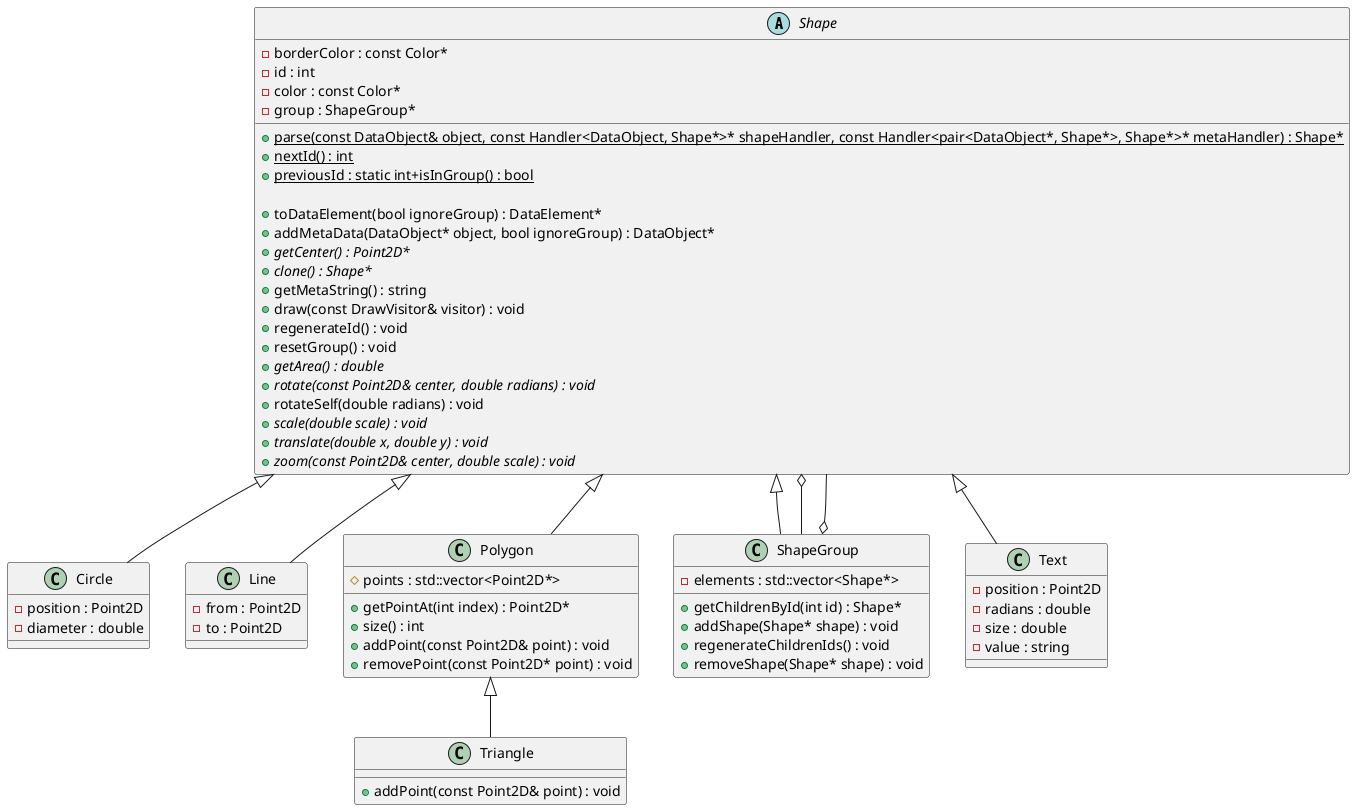 @startuml

abstract class Shape {
	-borderColor : const Color*
	-id : int
	-color : const Color*	
	-group : ShapeGroup*

	+{static} parse(const DataObject& object, const Handler<DataObject, Shape*>* shapeHandler, const Handler<pair<DataObject*, Shape*>, Shape*>* metaHandler) : Shape*
    +{static} nextId() : int
    +{static} previousId : static int+isInGroup() : bool

	+toDataElement(bool ignoreGroup) : DataElement*
	+addMetaData(DataObject* object, bool ignoreGroup) : DataObject*
	+{abstract} getCenter() : Point2D*
	+{abstract} clone() : Shape*
	+getMetaString() : string
	+draw(const DrawVisitor& visitor) : void
	+regenerateId() : void
	+resetGroup() : void
	+{abstract} getArea() : double
	+{abstract} rotate(const Point2D& center, double radians) : void
	+rotateSelf(double radians) : void
	+{abstract} scale(double scale) : void
	+{abstract} translate(double x, double y) : void
	+{abstract} zoom(const Point2D& center, double scale) : void
}

/' Objects '/

class Circle {
	-position : Point2D
	-diameter : double
}


class Line {
	-from : Point2D
	-to : Point2D
}


class Polygon {
	#points : std::vector<Point2D*>

	+getPointAt(int index) : Point2D*
	+size() : int
	+addPoint(const Point2D& point) : void
	+removePoint(const Point2D* point) : void
}


class ShapeGroup {
	-elements : std::vector<Shape*>

	+getChildrenById(int id) : Shape*
	+addShape(Shape* shape) : void
	+regenerateChildrenIds() : void
	+removeShape(Shape* shape) : void
}


class Text {
	-position : Point2D
	-radians : double
	-size : double
	-value : string
}


class Triangle {
	+addPoint(const Point2D& point) : void
}





/' Inheritance relationships '/

.Polygon <|-- .Triangle


.Shape <|-- .Circle


.Shape <|-- .Line


.Shape <|-- .Polygon


.Shape <|-- .ShapeGroup


.Shape <|-- .Text





/' Aggregation relationships '/

.Shape o-- .ShapeGroup


.ShapeGroup o-- .Shape






/' Nested objects '/



@enduml
